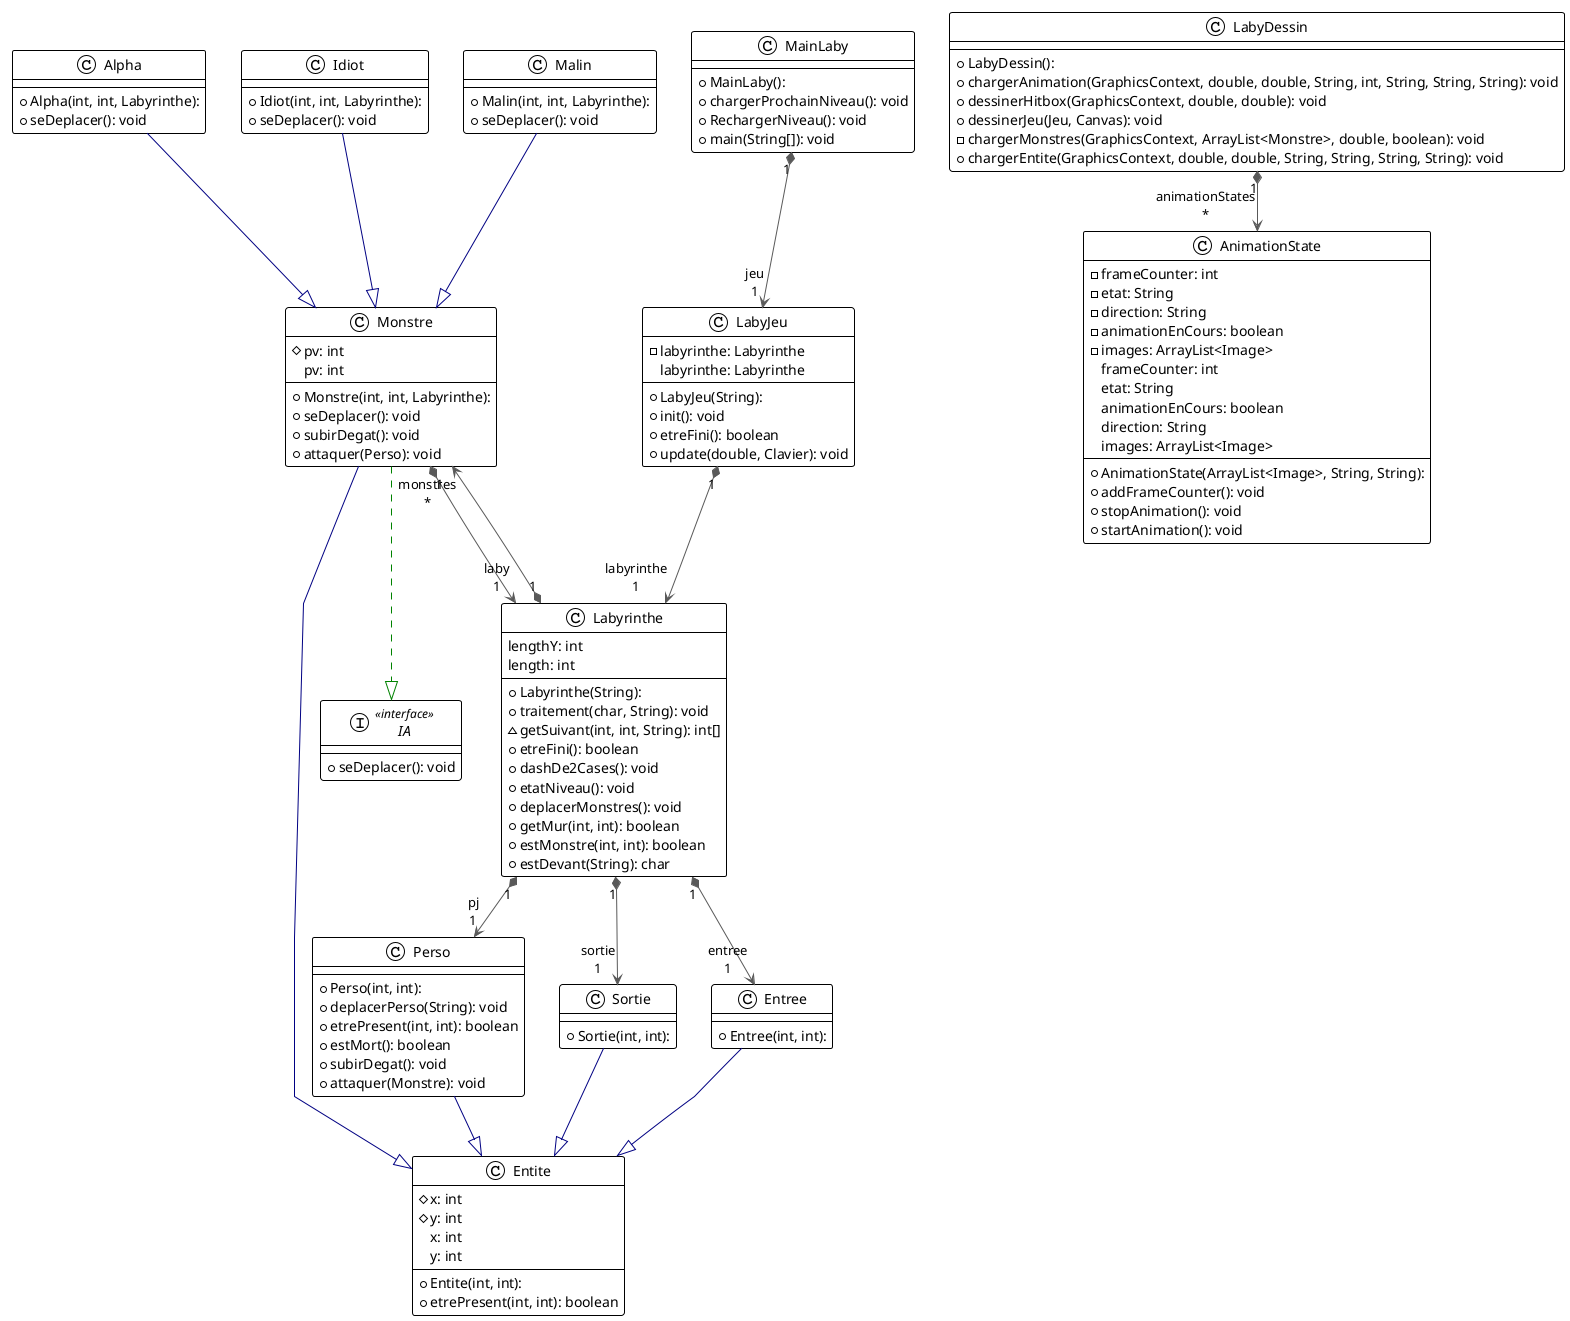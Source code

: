 @startuml

!theme plain
top to bottom direction
skinparam linetype polyline

class Alpha {
  + Alpha(int, int, Labyrinthe): 
  + seDeplacer(): void
}
class AnimationState {
  + AnimationState(ArrayList<Image>, String, String): 
  - frameCounter: int
  - etat: String
  - direction: String
  - animationEnCours: boolean
  - images: ArrayList<Image>
  + addFrameCounter(): void
  + stopAnimation(): void
  + startAnimation(): void
   frameCounter: int
   etat: String
   animationEnCours: boolean
   direction: String
   images: ArrayList<Image>
}
class Entite {
  + Entite(int, int): 
  # x: int
  # y: int
  + etrePresent(int, int): boolean
   x: int
   y: int
}
class Entree {
  + Entree(int, int): 
}
interface IA << interface >> {
  + seDeplacer(): void
}
class Idiot {
  + Idiot(int, int, Labyrinthe): 
  + seDeplacer(): void
}
class LabyDessin {
  + LabyDessin(): 
  + chargerAnimation(GraphicsContext, double, double, String, int, String, String, String): void
  + dessinerHitbox(GraphicsContext, double, double): void
  + dessinerJeu(Jeu, Canvas): void
  - chargerMonstres(GraphicsContext, ArrayList<Monstre>, double, boolean): void
  + chargerEntite(GraphicsContext, double, double, String, String, String, String): void
}
class LabyJeu {
  + LabyJeu(String): 
  - labyrinthe: Labyrinthe
  + init(): void
  + etreFini(): boolean
  + update(double, Clavier): void
   labyrinthe: Labyrinthe
}
class Labyrinthe {
  + Labyrinthe(String): 
  + traitement(char, String): void
  ~ getSuivant(int, int, String): int[]
  + etreFini(): boolean
  + dashDe2Cases(): void
  + etatNiveau(): void
  + deplacerMonstres(): void
  + getMur(int, int): boolean
  + estMonstre(int, int): boolean
  + estDevant(String): char
   lengthY: int
   length: int
}
class MainLaby {
  + MainLaby(): 
  + chargerProchainNiveau(): void
  + RechargerNiveau(): void
  + main(String[]): void
}
class Malin {
  + Malin(int, int, Labyrinthe): 
  + seDeplacer(): void
}
class Monstre {
  + Monstre(int, int, Labyrinthe): 
  # pv: int
  + seDeplacer(): void
  + subirDegat(): void
  + attaquer(Perso): void
   pv: int
}
class Perso {
  + Perso(int, int): 
  + deplacerPerso(String): void
  + etrePresent(int, int): boolean
  + estMort(): boolean
  + subirDegat(): void
  + attaquer(Monstre): void
}
class Sortie {
  + Sortie(int, int): 
}

Alpha           -[#000082,plain]-^  Monstre        
Entree          -[#000082,plain]-^  Entite         
Idiot           -[#000082,plain]-^  Monstre        
LabyDessin     "1" *-[#595959,plain]-> "animationStates\n*" AnimationState 
LabyJeu        "1" *-[#595959,plain]-> "labyrinthe\n1" Labyrinthe     
Labyrinthe     "1" *-[#595959,plain]-> "entree\n1" Entree         
Labyrinthe     "1" *-[#595959,plain]-> "monstres\n*" Monstre        
Labyrinthe     "1" *-[#595959,plain]-> "pj\n1" Perso          
Labyrinthe     "1" *-[#595959,plain]-> "sortie\n1" Sortie         
MainLaby       "1" *-[#595959,plain]-> "jeu\n1" LabyJeu        
Malin           -[#000082,plain]-^  Monstre        
Monstre         -[#000082,plain]-^  Entite         
Monstre         -[#008200,dashed]-^  IA             
Monstre        "1" *-[#595959,plain]-> "laby\n1" Labyrinthe     
Perso           -[#000082,plain]-^  Entite         
Sortie          -[#000082,plain]-^  Entite         
@enduml
